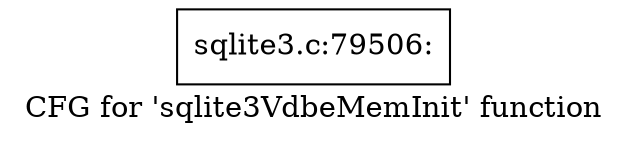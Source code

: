 digraph "CFG for 'sqlite3VdbeMemInit' function" {
	label="CFG for 'sqlite3VdbeMemInit' function";

	Node0x55c0f82d60f0 [shape=record,label="{sqlite3.c:79506:}"];
}
